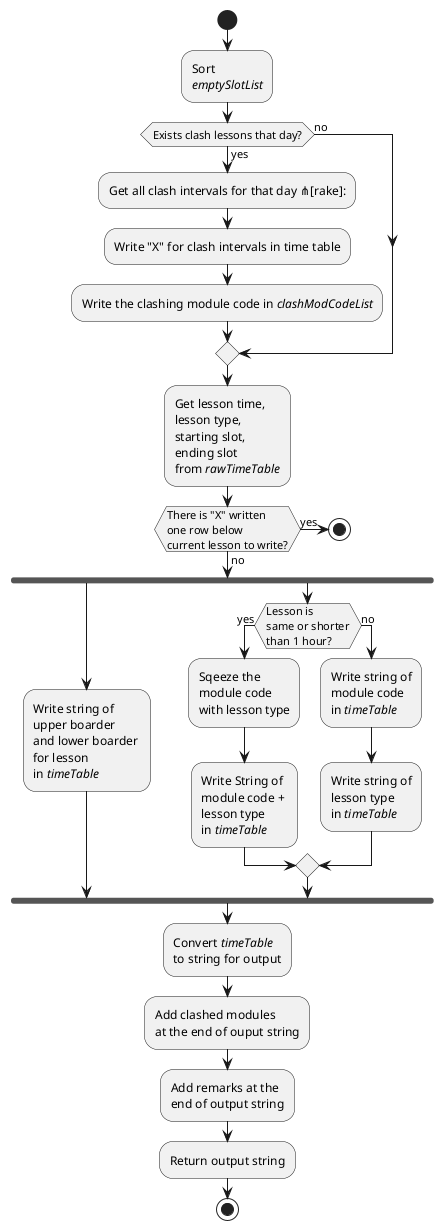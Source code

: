@startuml
start

:Sort 
<i>emptySlotList</i>;

if (Exists clash lessons that day?) then (yes)
:Get all clash intervals for that day ⋔[rake]:;
:Write "X" for clash intervals in time table;
:Write the clashing module code in <i>clashModCodeList</i>;
else (no)
endif

:Get lesson time,
lesson type,
starting slot,
ending slot
from <i>rawTimeTable</i>;

if (There is "X" written 
one row below 
current lesson to write?) then (yes)
stop

else (no)
fork
:Write string of
upper boarder
and lower boarder 
for lesson
in <i>timeTable</i>;

fork again
if (Lesson is
same or shorter
than 1 hour?) then (yes)

:Sqeeze the
module code
with lesson type;
:Write String of 
module code + 
lesson type
in <i>timeTable</i>;
else (no)
:Write string of
module code
in <i>timeTable</i>;
:Write string of
lesson type
in <i>timeTable</i>;
endif
end fork

:Convert <i>timeTable</i>
to string for output;

:Add clashed modules
at the end of ouput string;

:Add remarks at the
end of output string;

:Return output string;

stop
@enduml 